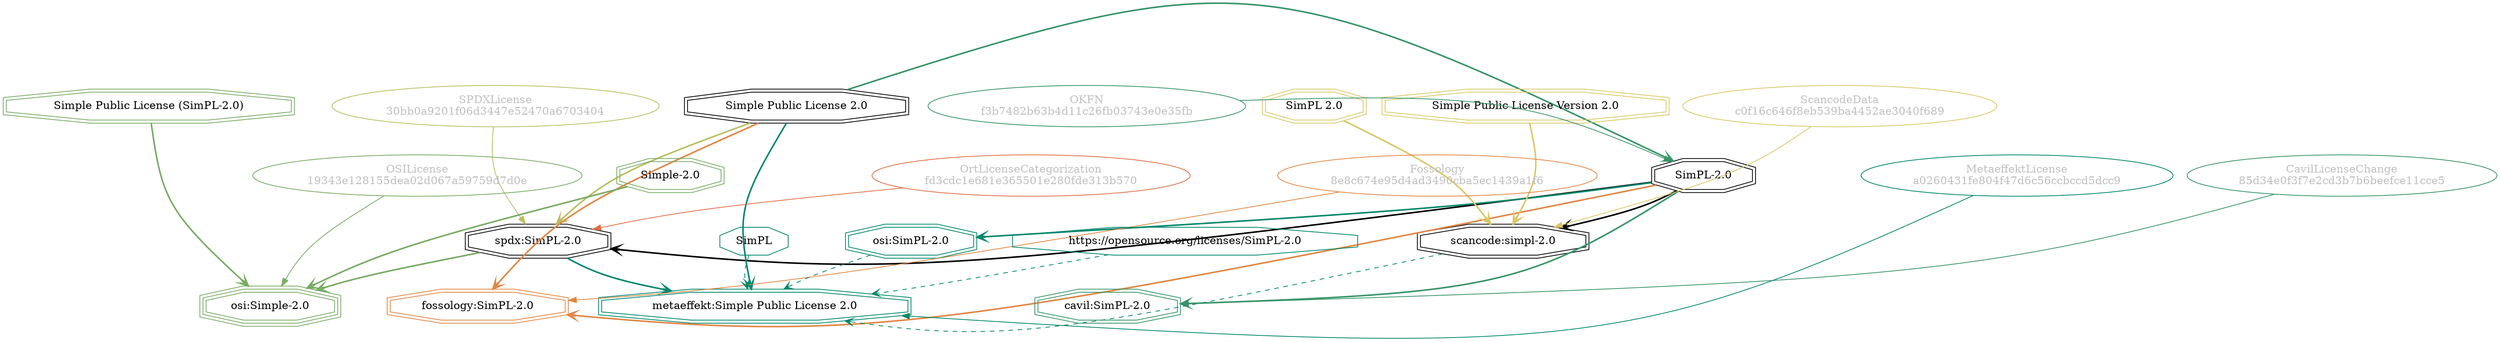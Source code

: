 strict digraph {
    node [shape=box];
    graph [splines=curved];
    3985 [label="SPDXLicense\n30bb0a9201f06d3447e52470a6703404"
         ,fontcolor=gray
         ,color="#b8bf62"
         ,fillcolor="beige;1"
         ,shape=ellipse];
    3986 [label="spdx:SimPL-2.0"
         ,shape=doubleoctagon];
    3987 [label="SimPL-2.0"
         ,shape=doubleoctagon];
    3988 [label="Simple Public License 2.0"
         ,shape=doubleoctagon];
    5297 [label="OSILicense\n19343e128155dea02d067a59759d7d0e"
         ,fontcolor=gray
         ,color="#78ab63"
         ,fillcolor="beige;1"
         ,shape=ellipse];
    5298 [label="osi:Simple-2.0"
         ,color="#78ab63"
         ,shape=tripleoctagon];
    5299 [label="Simple-2.0"
         ,color="#78ab63"
         ,shape=doubleoctagon];
    5300 [label="Simple Public License (SimPL-2.0)"
         ,color="#78ab63"
         ,shape=doubleoctagon];
    23442 [label="ScancodeData\nc0f16c646f8eb539ba4452ae3040f689"
          ,fontcolor=gray
          ,color="#dac767"
          ,fillcolor="beige;1"
          ,shape=ellipse];
    23443 [label="scancode:simpl-2.0"
          ,shape=doubleoctagon];
    23444 [label="SimPL 2.0"
          ,color="#dac767"
          ,shape=doubleoctagon];
    23445 [label="Simple Public License Version 2.0"
          ,color="#dac767"
          ,shape=doubleoctagon];
    26970 [label="Fossology\n8e8c674e95d4ad3490cba5ec1439a1f6"
          ,fontcolor=gray
          ,color="#e18745"
          ,fillcolor="beige;1"
          ,shape=ellipse];
    26971 [label="fossology:SimPL-2.0"
          ,color="#e18745"
          ,shape=doubleoctagon];
    28389 [label="OKFN\nf3b7482b63b4d11c26fb03743e0e35fb"
          ,fontcolor=gray
          ,color="#379469"
          ,fillcolor="beige;1"
          ,shape=ellipse];
    35214 [label="OrtLicenseCategorization\nfd3cdc1e681e365501e280fde313b570"
          ,fontcolor=gray
          ,color="#e06f45"
          ,fillcolor="beige;1"
          ,shape=ellipse];
    37484 [label="CavilLicenseChange\n85d34e0f3f7e2cd3b7b6beefce11cce5"
          ,fontcolor=gray
          ,color="#379469"
          ,fillcolor="beige;1"
          ,shape=ellipse];
    37485 [label="cavil:SimPL-2.0"
          ,color="#379469"
          ,shape=doubleoctagon];
    48454 [label="MetaeffektLicense\na0260431fe804f47d6c56ccbccd5dcc9"
          ,fontcolor=gray
          ,color="#00876c"
          ,fillcolor="beige;1"
          ,shape=ellipse];
    48455 [label="metaeffekt:Simple Public License 2.0"
          ,color="#00876c"
          ,shape=doubleoctagon];
    48456 [label=SimPL
          ,color="#00876c"
          ,shape=octagon];
    48457 [label="https://opensource.org/licenses/SimPL-2.0"
          ,color="#00876c"
          ,shape=octagon];
    48459 [label="osi:SimPL-2.0"
          ,color="#00876c"
          ,shape=doubleoctagon];
    3985 -> 3986 [weight=0.5
                 ,color="#b8bf62"];
    3986 -> 5298 [style=bold
                 ,arrowhead=vee
                 ,weight=0.7
                 ,color="#78ab63"];
    3986 -> 48455 [style=bold
                  ,arrowhead=vee
                  ,weight=0.7
                  ,color="#00876c"];
    3987 -> 3986 [style=bold
                 ,arrowhead=vee
                 ,weight=0.7];
    3987 -> 23443 [style=bold
                  ,arrowhead=vee
                  ,weight=0.7];
    3987 -> 26971 [style=bold
                  ,arrowhead=vee
                  ,weight=0.7
                  ,color="#e18745"];
    3987 -> 37485 [style=bold
                  ,arrowhead=vee
                  ,weight=0.7
                  ,color="#379469"];
    3987 -> 37485 [style=bold
                  ,arrowhead=vee
                  ,weight=0.7
                  ,color="#379469"];
    3987 -> 48459 [style=bold
                  ,arrowhead=vee
                  ,weight=0.7
                  ,color="#00876c"];
    3988 -> 3986 [style=bold
                 ,arrowhead=vee
                 ,weight=0.7
                 ,color="#b8bf62"];
    3988 -> 3987 [style=bold
                 ,arrowhead=vee
                 ,weight=0.7
                 ,color="#379469"];
    3988 -> 26971 [style=bold
                  ,arrowhead=vee
                  ,weight=0.7
                  ,color="#e18745"];
    3988 -> 48455 [style=bold
                  ,arrowhead=vee
                  ,weight=0.7
                  ,color="#00876c"];
    3988 -> 48455 [style=bold
                  ,arrowhead=vee
                  ,weight=0.7
                  ,color="#00876c"];
    5297 -> 5298 [weight=0.5
                 ,color="#78ab63"];
    5299 -> 5298 [style=bold
                 ,arrowhead=vee
                 ,weight=0.7
                 ,color="#78ab63"];
    5300 -> 5298 [style=bold
                 ,arrowhead=vee
                 ,weight=0.7
                 ,color="#78ab63"];
    23442 -> 23443 [weight=0.5
                   ,color="#dac767"];
    23443 -> 48455 [style=dashed
                   ,arrowhead=vee
                   ,weight=0.5
                   ,color="#00876c"];
    23444 -> 23443 [style=bold
                   ,arrowhead=vee
                   ,weight=0.7
                   ,color="#dac767"];
    23445 -> 23443 [style=bold
                   ,arrowhead=vee
                   ,weight=0.7
                   ,color="#dac767"];
    26970 -> 26971 [weight=0.5
                   ,color="#e18745"];
    28389 -> 3987 [weight=0.5
                  ,color="#379469"];
    35214 -> 3986 [weight=0.5
                  ,color="#e06f45"];
    37484 -> 37485 [weight=0.5
                   ,color="#379469"];
    48454 -> 48455 [weight=0.5
                   ,color="#00876c"];
    48456 -> 48455 [style=dashed
                   ,arrowhead=vee
                   ,weight=0.5
                   ,color="#00876c"];
    48457 -> 48455 [style=dashed
                   ,arrowhead=vee
                   ,weight=0.5
                   ,color="#00876c"];
    48459 -> 48455 [style=dashed
                   ,arrowhead=vee
                   ,weight=0.5
                   ,color="#00876c"];
}
